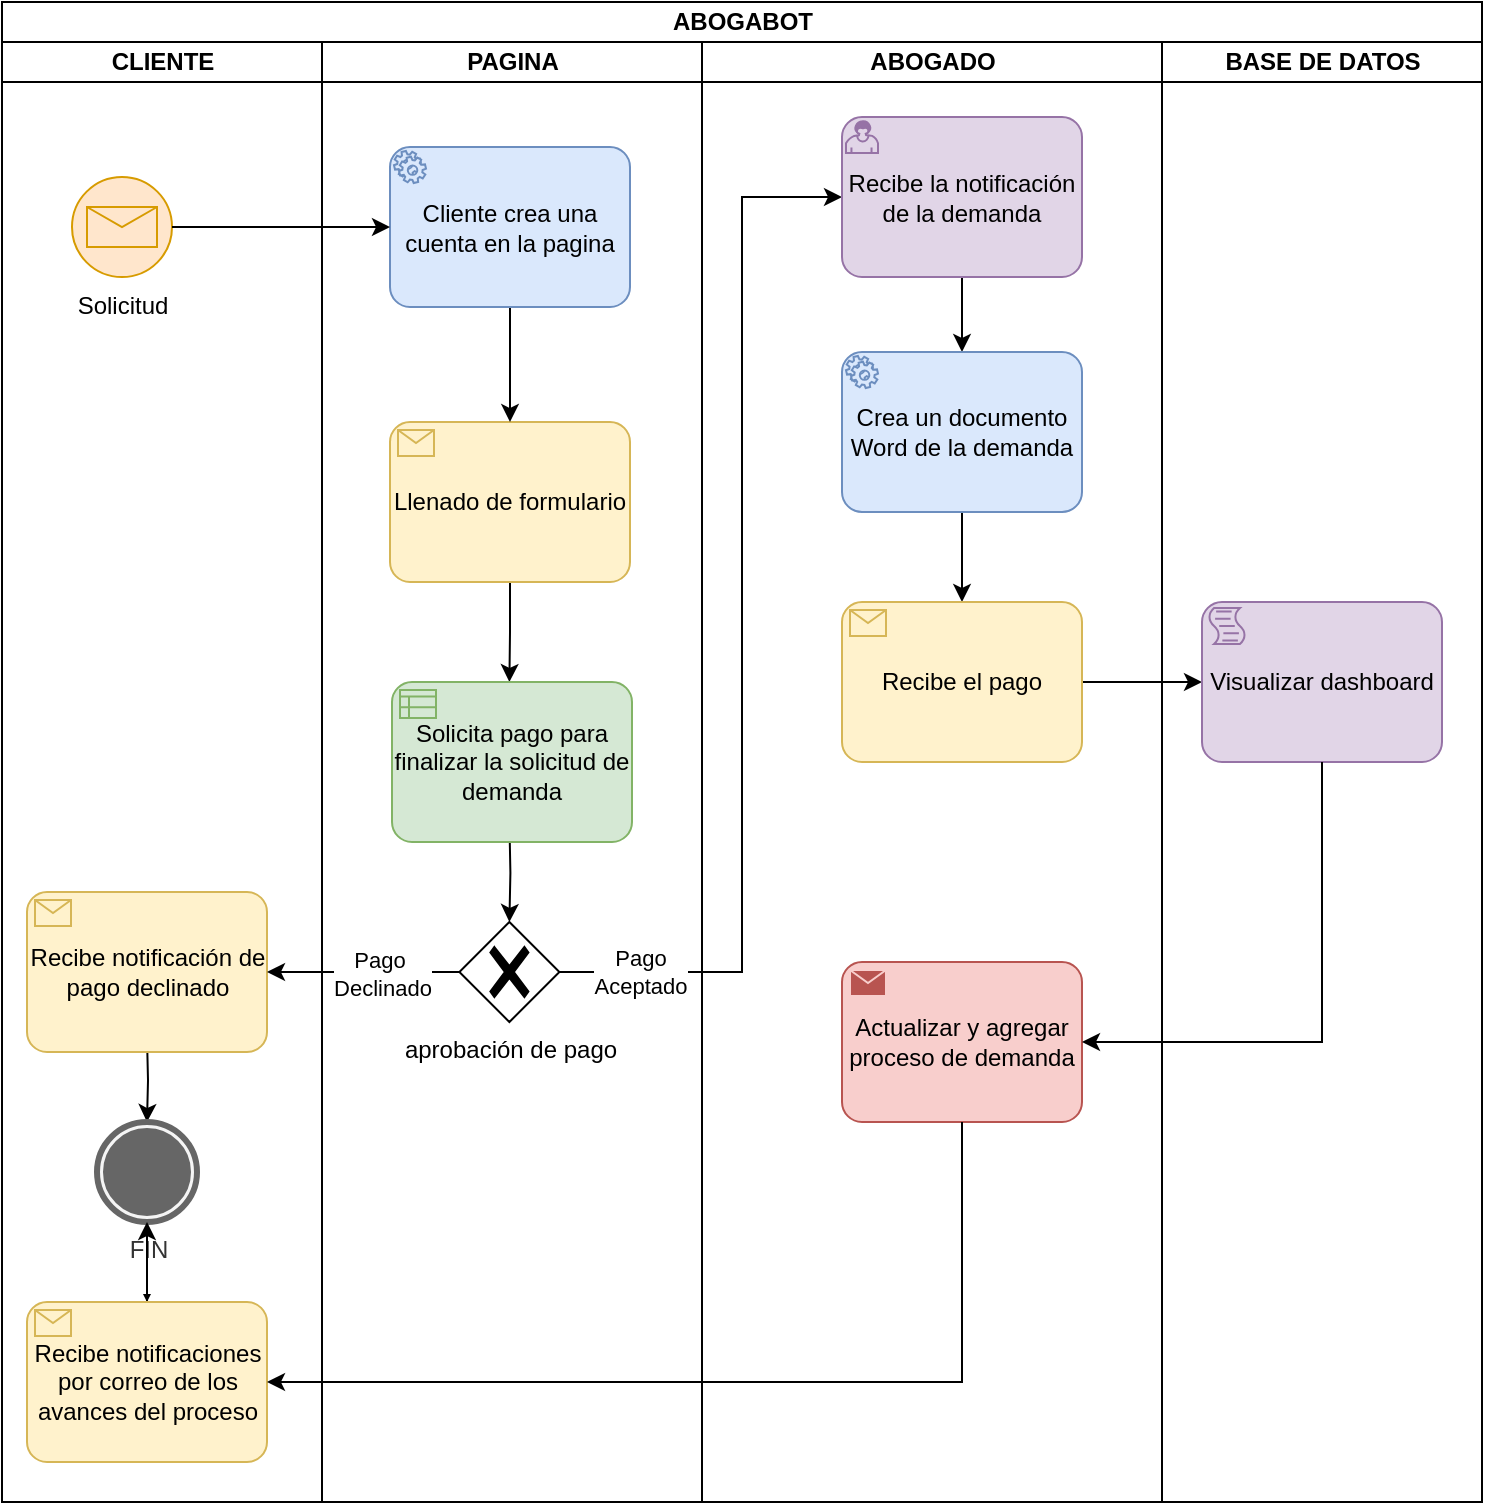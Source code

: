 <mxfile version="16.5.1" type="device"><diagram id="0zEhK5HiQnJfD77BW_Zc" name="Page-1"><mxGraphModel dx="862" dy="545" grid="1" gridSize="10" guides="1" tooltips="1" connect="1" arrows="1" fold="1" page="1" pageScale="1" pageWidth="827" pageHeight="1169" math="0" shadow="0"><root><mxCell id="0"/><mxCell id="1" parent="0"/><mxCell id="rgJt6jJZPRb863twaA4i-1" value="&lt;font style=&quot;vertical-align: inherit&quot;&gt;&lt;font style=&quot;vertical-align: inherit&quot;&gt;ABOGABOT&lt;/font&gt;&lt;/font&gt;" style="swimlane;html=1;childLayout=stackLayout;resizeParent=1;resizeParentMax=0;startSize=20;" parent="1" vertex="1"><mxGeometry x="30" y="320" width="740" height="750" as="geometry"/></mxCell><mxCell id="rgJt6jJZPRb863twaA4i-2" value="&lt;font style=&quot;vertical-align: inherit&quot;&gt;&lt;font style=&quot;vertical-align: inherit&quot;&gt;CLIENTE&lt;/font&gt;&lt;/font&gt;" style="swimlane;html=1;startSize=20;" parent="rgJt6jJZPRb863twaA4i-1" vertex="1"><mxGeometry y="20" width="160" height="730" as="geometry"/></mxCell><mxCell id="rgJt6jJZPRb863twaA4i-21" value="&lt;font style=&quot;vertical-align: inherit&quot;&gt;&lt;font style=&quot;vertical-align: inherit&quot;&gt;Solicitud&lt;/font&gt;&lt;/font&gt;" style="points=[[0.145,0.145,0],[0.5,0,0],[0.855,0.145,0],[1,0.5,0],[0.855,0.855,0],[0.5,1,0],[0.145,0.855,0],[0,0.5,0]];shape=mxgraph.bpmn.event;html=1;verticalLabelPosition=bottom;labelBackgroundColor=#ffffff;verticalAlign=top;align=center;perimeter=ellipsePerimeter;outlineConnect=0;aspect=fixed;outline=standard;symbol=message;fillColor=#ffe6cc;strokeColor=#d79b00;" parent="rgJt6jJZPRb863twaA4i-2" vertex="1"><mxGeometry x="35" y="67.5" width="50" height="50" as="geometry"/></mxCell><mxCell id="rgJt6jJZPRb863twaA4i-38" value="" style="edgeStyle=orthogonalEdgeStyle;rounded=0;orthogonalLoop=1;jettySize=auto;html=1;" parent="rgJt6jJZPRb863twaA4i-2" target="rgJt6jJZPRb863twaA4i-37" edge="1"><mxGeometry relative="1" as="geometry"><mxPoint x="72.5" y="497.5" as="sourcePoint"/></mxGeometry></mxCell><mxCell id="rgJt6jJZPRb863twaA4i-71" value="" style="edgeStyle=orthogonalEdgeStyle;rounded=0;orthogonalLoop=1;jettySize=auto;html=1;" parent="rgJt6jJZPRb863twaA4i-2" source="rgJt6jJZPRb863twaA4i-37" target="rgJt6jJZPRb863twaA4i-62" edge="1"><mxGeometry relative="1" as="geometry"/></mxCell><mxCell id="rgJt6jJZPRb863twaA4i-37" value="&lt;font style=&quot;vertical-align: inherit&quot;&gt;&lt;font style=&quot;vertical-align: inherit&quot;&gt;FIN&lt;br&gt;&lt;br&gt;&lt;/font&gt;&lt;/font&gt;" style="points=[[0.145,0.145,0],[0.5,0,0],[0.855,0.145,0],[1,0.5,0],[0.855,0.855,0],[0.5,1,0],[0.145,0.855,0],[0,0.5,0]];shape=mxgraph.bpmn.event;html=1;verticalLabelPosition=bottom;labelBackgroundColor=#ffffff;verticalAlign=top;align=center;perimeter=ellipsePerimeter;outlineConnect=0;aspect=fixed;outline=end;symbol=terminate;fillColor=#f5f5f5;fontColor=#333333;strokeColor=#666666;" parent="rgJt6jJZPRb863twaA4i-2" vertex="1"><mxGeometry x="47.5" y="540" width="50" height="50" as="geometry"/></mxCell><mxCell id="rgJt6jJZPRb863twaA4i-69" value="" style="edgeStyle=orthogonalEdgeStyle;rounded=0;orthogonalLoop=1;jettySize=auto;html=1;" parent="rgJt6jJZPRb863twaA4i-2" source="rgJt6jJZPRb863twaA4i-62" target="rgJt6jJZPRb863twaA4i-37" edge="1"><mxGeometry relative="1" as="geometry"/></mxCell><mxCell id="rgJt6jJZPRb863twaA4i-62" value="Recibe notificaciones por correo de los avances del proceso" style="points=[[0.25,0,0],[0.5,0,0],[0.75,0,0],[1,0.25,0],[1,0.5,0],[1,0.75,0],[0.75,1,0],[0.5,1,0],[0.25,1,0],[0,0.75,0],[0,0.5,0],[0,0.25,0]];shape=mxgraph.bpmn.task;whiteSpace=wrap;rectStyle=rounded;size=10;taskMarker=receive;fillColor=#fff2cc;strokeColor=#d6b656;" parent="rgJt6jJZPRb863twaA4i-2" vertex="1"><mxGeometry x="12.5" y="630" width="120" height="80" as="geometry"/></mxCell><mxCell id="rgJt6jJZPRb863twaA4i-64" value="Recibe notificación de pago declinado" style="points=[[0.25,0,0],[0.5,0,0],[0.75,0,0],[1,0.25,0],[1,0.5,0],[1,0.75,0],[0.75,1,0],[0.5,1,0],[0.25,1,0],[0,0.75,0],[0,0.5,0],[0,0.25,0]];shape=mxgraph.bpmn.task;whiteSpace=wrap;rectStyle=rounded;size=10;taskMarker=receive;fillColor=#fff2cc;strokeColor=#d6b656;" parent="rgJt6jJZPRb863twaA4i-2" vertex="1"><mxGeometry x="12.5" y="425" width="120" height="80" as="geometry"/></mxCell><mxCell id="rgJt6jJZPRb863twaA4i-3" value="&lt;font style=&quot;vertical-align: inherit&quot;&gt;&lt;font style=&quot;vertical-align: inherit&quot;&gt;&lt;font style=&quot;vertical-align: inherit&quot;&gt;&lt;font style=&quot;vertical-align: inherit&quot;&gt;PAGINA&lt;/font&gt;&lt;/font&gt;&lt;/font&gt;&lt;/font&gt;" style="swimlane;html=1;startSize=20;" parent="rgJt6jJZPRb863twaA4i-1" vertex="1"><mxGeometry x="160" y="20" width="190" height="730" as="geometry"/></mxCell><mxCell id="rgJt6jJZPRb863twaA4i-29" value="" style="edgeStyle=orthogonalEdgeStyle;rounded=0;orthogonalLoop=1;jettySize=auto;html=1;" parent="rgJt6jJZPRb863twaA4i-3" target="rgJt6jJZPRb863twaA4i-28" edge="1"><mxGeometry relative="1" as="geometry"><mxPoint x="93.7" y="390" as="sourcePoint"/></mxGeometry></mxCell><mxCell id="rgJt6jJZPRb863twaA4i-28" value="&lt;font style=&quot;vertical-align: inherit&quot;&gt;&lt;font style=&quot;vertical-align: inherit&quot;&gt;&lt;font style=&quot;vertical-align: inherit&quot;&gt;&lt;font style=&quot;vertical-align: inherit&quot;&gt;&lt;font style=&quot;vertical-align: inherit&quot;&gt;&lt;font style=&quot;vertical-align: inherit&quot;&gt;aprobación de pago&lt;/font&gt;&lt;/font&gt;&lt;/font&gt;&lt;/font&gt;&lt;br&gt;&lt;/font&gt;&lt;/font&gt;" style="points=[[0.25,0.25,0],[0.5,0,0],[0.75,0.25,0],[1,0.5,0],[0.75,0.75,0],[0.5,1,0],[0.25,0.75,0],[0,0.5,0]];shape=mxgraph.bpmn.gateway2;html=1;verticalLabelPosition=bottom;labelBackgroundColor=#ffffff;verticalAlign=top;align=center;perimeter=rhombusPerimeter;outlineConnect=0;outline=none;symbol=none;gwType=exclusive;" parent="rgJt6jJZPRb863twaA4i-3" vertex="1"><mxGeometry x="68.7" y="440" width="50" height="50" as="geometry"/></mxCell><mxCell id="rgJt6jJZPRb863twaA4i-35" value="" style="edgeStyle=orthogonalEdgeStyle;rounded=0;orthogonalLoop=1;jettySize=auto;html=1;" parent="rgJt6jJZPRb863twaA4i-3" source="rgJt6jJZPRb863twaA4i-32" edge="1"><mxGeometry relative="1" as="geometry"><mxPoint x="93.7" y="320" as="targetPoint"/></mxGeometry></mxCell><mxCell id="rgJt6jJZPRb863twaA4i-32" value="Llenado de formulario" style="points=[[0.25,0,0],[0.5,0,0],[0.75,0,0],[1,0.25,0],[1,0.5,0],[1,0.75,0],[0.75,1,0],[0.5,1,0],[0.25,1,0],[0,0.75,0],[0,0.5,0],[0,0.25,0]];shape=mxgraph.bpmn.task;whiteSpace=wrap;rectStyle=rounded;size=10;taskMarker=receive;fillColor=#fff2cc;strokeColor=#d6b656;" parent="rgJt6jJZPRb863twaA4i-3" vertex="1"><mxGeometry x="34" y="190" width="120" height="80" as="geometry"/></mxCell><mxCell id="rgJt6jJZPRb863twaA4i-47" value="" style="edgeStyle=orthogonalEdgeStyle;rounded=0;orthogonalLoop=1;jettySize=auto;html=1;" parent="rgJt6jJZPRb863twaA4i-3" source="rgJt6jJZPRb863twaA4i-45" target="rgJt6jJZPRb863twaA4i-32" edge="1"><mxGeometry relative="1" as="geometry"/></mxCell><mxCell id="rgJt6jJZPRb863twaA4i-45" value="Cliente crea una cuenta en la pagina" style="points=[[0.25,0,0],[0.5,0,0],[0.75,0,0],[1,0.25,0],[1,0.5,0],[1,0.75,0],[0.75,1,0],[0.5,1,0],[0.25,1,0],[0,0.75,0],[0,0.5,0],[0,0.25,0]];shape=mxgraph.bpmn.task;whiteSpace=wrap;rectStyle=rounded;size=10;taskMarker=service;fillColor=#dae8fc;strokeColor=#6c8ebf;" parent="rgJt6jJZPRb863twaA4i-3" vertex="1"><mxGeometry x="34" y="52.5" width="120" height="80" as="geometry"/></mxCell><mxCell id="rgJt6jJZPRb863twaA4i-67" value="Solicita pago para finalizar la solicitud de demanda" style="points=[[0.25,0,0],[0.5,0,0],[0.75,0,0],[1,0.25,0],[1,0.5,0],[1,0.75,0],[0.75,1,0],[0.5,1,0],[0.25,1,0],[0,0.75,0],[0,0.5,0],[0,0.25,0]];shape=mxgraph.bpmn.task;whiteSpace=wrap;rectStyle=rounded;size=10;taskMarker=businessRule;fillColor=#d5e8d4;strokeColor=#82b366;" parent="rgJt6jJZPRb863twaA4i-3" vertex="1"><mxGeometry x="35" y="320" width="120" height="80" as="geometry"/></mxCell><mxCell id="rgJt6jJZPRb863twaA4i-46" value="" style="edgeStyle=orthogonalEdgeStyle;rounded=0;orthogonalLoop=1;jettySize=auto;html=1;" parent="rgJt6jJZPRb863twaA4i-1" source="rgJt6jJZPRb863twaA4i-21" target="rgJt6jJZPRb863twaA4i-45" edge="1"><mxGeometry relative="1" as="geometry"/></mxCell><mxCell id="rgJt6jJZPRb863twaA4i-48" style="edgeStyle=orthogonalEdgeStyle;rounded=0;orthogonalLoop=1;jettySize=auto;html=1;exitX=1;exitY=0.5;exitDx=0;exitDy=0;exitPerimeter=0;entryX=0;entryY=0.5;entryDx=0;entryDy=0;entryPerimeter=0;" parent="rgJt6jJZPRb863twaA4i-1" source="rgJt6jJZPRb863twaA4i-28" target="rgJt6jJZPRb863twaA4i-39" edge="1"><mxGeometry relative="1" as="geometry"><Array as="points"><mxPoint x="370" y="485"/><mxPoint x="370" y="98"/></Array></mxGeometry></mxCell><mxCell id="rgJt6jJZPRb863twaA4i-49" value="&lt;font style=&quot;vertical-align: inherit&quot;&gt;&lt;font style=&quot;vertical-align: inherit&quot;&gt;Pago&lt;br&gt;Aceptado&lt;br&gt;&lt;/font&gt;&lt;/font&gt;" style="edgeLabel;html=1;align=center;verticalAlign=middle;resizable=0;points=[];" parent="rgJt6jJZPRb863twaA4i-48" vertex="1" connectable="0"><mxGeometry x="-0.945" relative="1" as="geometry"><mxPoint x="26" as="offset"/></mxGeometry></mxCell><mxCell id="rgJt6jJZPRb863twaA4i-55" style="edgeStyle=orthogonalEdgeStyle;rounded=0;orthogonalLoop=1;jettySize=auto;html=1;exitX=1;exitY=0.5;exitDx=0;exitDy=0;exitPerimeter=0;entryX=0;entryY=0.5;entryDx=0;entryDy=0;entryPerimeter=0;" parent="rgJt6jJZPRb863twaA4i-1" source="rgJt6jJZPRb863twaA4i-51" target="rgJt6jJZPRb863twaA4i-53" edge="1"><mxGeometry relative="1" as="geometry"/></mxCell><mxCell id="rgJt6jJZPRb863twaA4i-66" value="" style="edgeStyle=orthogonalEdgeStyle;rounded=0;orthogonalLoop=1;jettySize=auto;html=1;" parent="rgJt6jJZPRb863twaA4i-1" source="rgJt6jJZPRb863twaA4i-28" target="rgJt6jJZPRb863twaA4i-64" edge="1"><mxGeometry relative="1" as="geometry"><Array as="points"><mxPoint x="190" y="485"/><mxPoint x="190" y="485"/></Array></mxGeometry></mxCell><mxCell id="GVOmy4ObcnNlXpcy3vD5-1" value="Pago&amp;nbsp;&lt;br&gt;Declinado" style="edgeLabel;html=1;align=center;verticalAlign=middle;resizable=0;points=[];" parent="rgJt6jJZPRb863twaA4i-66" vertex="1" connectable="0"><mxGeometry x="-0.185" y="1" relative="1" as="geometry"><mxPoint as="offset"/></mxGeometry></mxCell><mxCell id="rgJt6jJZPRb863twaA4i-4" value="&lt;font style=&quot;vertical-align: inherit&quot;&gt;&lt;font style=&quot;vertical-align: inherit&quot;&gt;&lt;font style=&quot;vertical-align: inherit&quot;&gt;&lt;font style=&quot;vertical-align: inherit&quot;&gt;&lt;font style=&quot;vertical-align: inherit&quot;&gt;&lt;font style=&quot;vertical-align: inherit&quot;&gt;ABOGADO&lt;/font&gt;&lt;/font&gt;&lt;/font&gt;&lt;/font&gt;&lt;/font&gt;&lt;/font&gt;" style="swimlane;html=1;startSize=20;" parent="rgJt6jJZPRb863twaA4i-1" vertex="1"><mxGeometry x="350" y="20" width="230" height="730" as="geometry"><mxRectangle x="240" y="20" width="30" height="460" as="alternateBounds"/></mxGeometry></mxCell><mxCell id="rgJt6jJZPRb863twaA4i-43" value="" style="edgeStyle=orthogonalEdgeStyle;rounded=0;orthogonalLoop=1;jettySize=auto;html=1;" parent="rgJt6jJZPRb863twaA4i-4" source="rgJt6jJZPRb863twaA4i-39" target="rgJt6jJZPRb863twaA4i-42" edge="1"><mxGeometry relative="1" as="geometry"/></mxCell><mxCell id="rgJt6jJZPRb863twaA4i-39" value="Recibe la notificación de la demanda" style="points=[[0.25,0,0],[0.5,0,0],[0.75,0,0],[1,0.25,0],[1,0.5,0],[1,0.75,0],[0.75,1,0],[0.5,1,0],[0.25,1,0],[0,0.75,0],[0,0.5,0],[0,0.25,0]];shape=mxgraph.bpmn.task;whiteSpace=wrap;rectStyle=rounded;size=10;taskMarker=user;fillColor=#e1d5e7;strokeColor=#9673a6;" parent="rgJt6jJZPRb863twaA4i-4" vertex="1"><mxGeometry x="70" y="37.5" width="120" height="80" as="geometry"/></mxCell><mxCell id="rgJt6jJZPRb863twaA4i-54" value="" style="edgeStyle=orthogonalEdgeStyle;rounded=0;orthogonalLoop=1;jettySize=auto;html=1;" parent="rgJt6jJZPRb863twaA4i-4" source="rgJt6jJZPRb863twaA4i-42" target="rgJt6jJZPRb863twaA4i-51" edge="1"><mxGeometry relative="1" as="geometry"/></mxCell><mxCell id="rgJt6jJZPRb863twaA4i-42" value="Crea un documento Word de la demanda" style="points=[[0.25,0,0],[0.5,0,0],[0.75,0,0],[1,0.25,0],[1,0.5,0],[1,0.75,0],[0.75,1,0],[0.5,1,0],[0.25,1,0],[0,0.75,0],[0,0.5,0],[0,0.25,0]];shape=mxgraph.bpmn.task;whiteSpace=wrap;rectStyle=rounded;size=10;taskMarker=service;fillColor=#dae8fc;strokeColor=#6c8ebf;" parent="rgJt6jJZPRb863twaA4i-4" vertex="1"><mxGeometry x="70" y="155" width="120" height="80" as="geometry"/></mxCell><mxCell id="rgJt6jJZPRb863twaA4i-51" value="Recibe el pago" style="points=[[0.25,0,0],[0.5,0,0],[0.75,0,0],[1,0.25,0],[1,0.5,0],[1,0.75,0],[0.75,1,0],[0.5,1,0],[0.25,1,0],[0,0.75,0],[0,0.5,0],[0,0.25,0]];shape=mxgraph.bpmn.task;whiteSpace=wrap;rectStyle=rounded;size=10;taskMarker=receive;fillColor=#fff2cc;strokeColor=#d6b656;" parent="rgJt6jJZPRb863twaA4i-4" vertex="1"><mxGeometry x="70" y="280" width="120" height="80" as="geometry"/></mxCell><mxCell id="rgJt6jJZPRb863twaA4i-57" value="Actualizar y agregar proceso de demanda" style="points=[[0.25,0,0],[0.5,0,0],[0.75,0,0],[1,0.25,0],[1,0.5,0],[1,0.75,0],[0.75,1,0],[0.5,1,0],[0.25,1,0],[0,0.75,0],[0,0.5,0],[0,0.25,0]];shape=mxgraph.bpmn.task;whiteSpace=wrap;rectStyle=rounded;size=10;taskMarker=send;fillColor=#f8cecc;strokeColor=#b85450;" parent="rgJt6jJZPRb863twaA4i-4" vertex="1"><mxGeometry x="70" y="460" width="120" height="80" as="geometry"/></mxCell><mxCell id="rgJt6jJZPRb863twaA4i-20" value="&lt;font style=&quot;vertical-align: inherit&quot;&gt;&lt;font style=&quot;vertical-align: inherit&quot;&gt;&lt;font style=&quot;vertical-align: inherit&quot;&gt;&lt;font style=&quot;vertical-align: inherit&quot;&gt;BASE DE DATOS&lt;/font&gt;&lt;/font&gt;&lt;/font&gt;&lt;/font&gt;" style="swimlane;html=1;startSize=20;" parent="rgJt6jJZPRb863twaA4i-1" vertex="1"><mxGeometry x="580" y="20" width="160" height="730" as="geometry"><mxRectangle x="240" y="20" width="30" height="460" as="alternateBounds"/></mxGeometry></mxCell><mxCell id="rgJt6jJZPRb863twaA4i-53" value="Visualizar dashboard" style="points=[[0.25,0,0],[0.5,0,0],[0.75,0,0],[1,0.25,0],[1,0.5,0],[1,0.75,0],[0.75,1,0],[0.5,1,0],[0.25,1,0],[0,0.75,0],[0,0.5,0],[0,0.25,0]];shape=mxgraph.bpmn.task;whiteSpace=wrap;rectStyle=rounded;size=10;taskMarker=script;fillColor=#e1d5e7;strokeColor=#9673a6;" parent="rgJt6jJZPRb863twaA4i-20" vertex="1"><mxGeometry x="20" y="280" width="120" height="80" as="geometry"/></mxCell><mxCell id="rgJt6jJZPRb863twaA4i-63" style="edgeStyle=orthogonalEdgeStyle;rounded=0;orthogonalLoop=1;jettySize=auto;html=1;entryX=1;entryY=0.5;entryDx=0;entryDy=0;entryPerimeter=0;exitX=0.5;exitY=1;exitDx=0;exitDy=0;exitPerimeter=0;" parent="rgJt6jJZPRb863twaA4i-1" source="rgJt6jJZPRb863twaA4i-57" target="rgJt6jJZPRb863twaA4i-62" edge="1"><mxGeometry relative="1" as="geometry"><Array as="points"><mxPoint x="480" y="690"/></Array></mxGeometry></mxCell><mxCell id="rgJt6jJZPRb863twaA4i-58" style="edgeStyle=orthogonalEdgeStyle;rounded=0;orthogonalLoop=1;jettySize=auto;html=1;entryX=1;entryY=0.5;entryDx=0;entryDy=0;entryPerimeter=0;exitX=0.5;exitY=1;exitDx=0;exitDy=0;exitPerimeter=0;" parent="rgJt6jJZPRb863twaA4i-1" source="rgJt6jJZPRb863twaA4i-53" target="rgJt6jJZPRb863twaA4i-57" edge="1"><mxGeometry relative="1" as="geometry"/></mxCell></root></mxGraphModel></diagram></mxfile>
